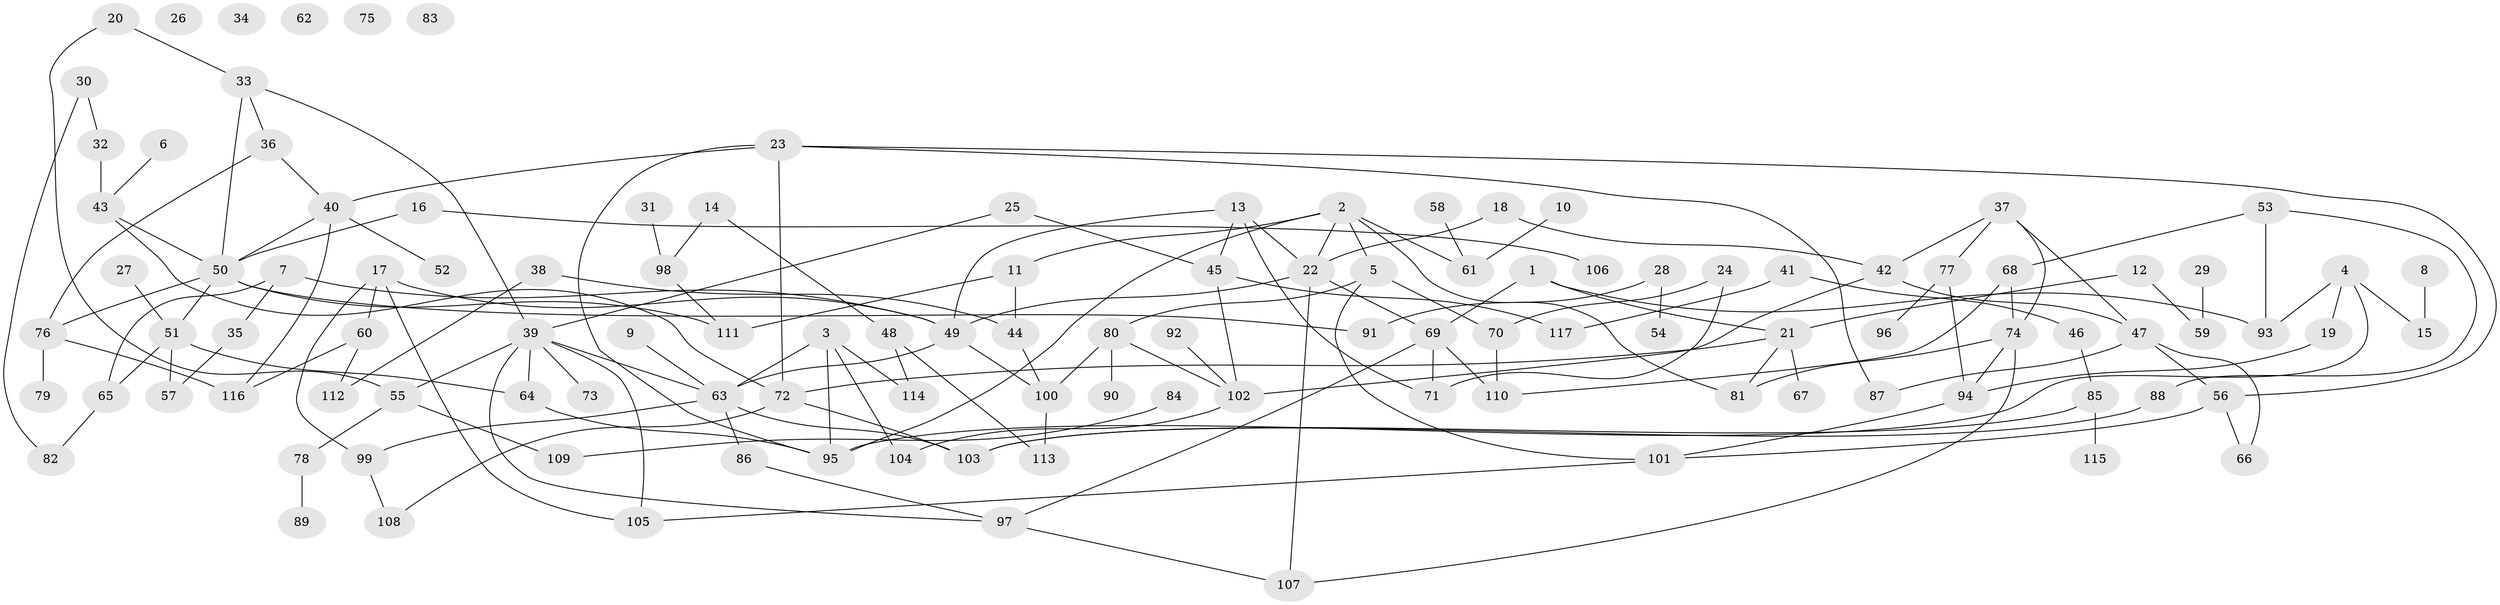 // Generated by graph-tools (version 1.1) at 2025/13/03/09/25 04:13:12]
// undirected, 117 vertices, 163 edges
graph export_dot {
graph [start="1"]
  node [color=gray90,style=filled];
  1;
  2;
  3;
  4;
  5;
  6;
  7;
  8;
  9;
  10;
  11;
  12;
  13;
  14;
  15;
  16;
  17;
  18;
  19;
  20;
  21;
  22;
  23;
  24;
  25;
  26;
  27;
  28;
  29;
  30;
  31;
  32;
  33;
  34;
  35;
  36;
  37;
  38;
  39;
  40;
  41;
  42;
  43;
  44;
  45;
  46;
  47;
  48;
  49;
  50;
  51;
  52;
  53;
  54;
  55;
  56;
  57;
  58;
  59;
  60;
  61;
  62;
  63;
  64;
  65;
  66;
  67;
  68;
  69;
  70;
  71;
  72;
  73;
  74;
  75;
  76;
  77;
  78;
  79;
  80;
  81;
  82;
  83;
  84;
  85;
  86;
  87;
  88;
  89;
  90;
  91;
  92;
  93;
  94;
  95;
  96;
  97;
  98;
  99;
  100;
  101;
  102;
  103;
  104;
  105;
  106;
  107;
  108;
  109;
  110;
  111;
  112;
  113;
  114;
  115;
  116;
  117;
  1 -- 21;
  1 -- 69;
  1 -- 93;
  2 -- 5;
  2 -- 11;
  2 -- 22;
  2 -- 61;
  2 -- 81;
  2 -- 95;
  3 -- 63;
  3 -- 95;
  3 -- 104;
  3 -- 114;
  4 -- 15;
  4 -- 19;
  4 -- 93;
  4 -- 95;
  5 -- 70;
  5 -- 80;
  5 -- 101;
  6 -- 43;
  7 -- 35;
  7 -- 49;
  7 -- 65;
  8 -- 15;
  9 -- 63;
  10 -- 61;
  11 -- 44;
  11 -- 111;
  12 -- 21;
  12 -- 59;
  13 -- 22;
  13 -- 45;
  13 -- 49;
  13 -- 71;
  14 -- 48;
  14 -- 98;
  16 -- 50;
  16 -- 106;
  17 -- 49;
  17 -- 60;
  17 -- 99;
  17 -- 105;
  18 -- 22;
  18 -- 42;
  19 -- 94;
  20 -- 33;
  20 -- 55;
  21 -- 67;
  21 -- 72;
  21 -- 81;
  22 -- 49;
  22 -- 69;
  22 -- 107;
  23 -- 40;
  23 -- 56;
  23 -- 72;
  23 -- 87;
  23 -- 95;
  24 -- 70;
  24 -- 71;
  25 -- 39;
  25 -- 45;
  27 -- 51;
  28 -- 54;
  28 -- 91;
  29 -- 59;
  30 -- 32;
  30 -- 82;
  31 -- 98;
  32 -- 43;
  33 -- 36;
  33 -- 39;
  33 -- 50;
  35 -- 57;
  36 -- 40;
  36 -- 76;
  37 -- 42;
  37 -- 47;
  37 -- 74;
  37 -- 77;
  38 -- 44;
  38 -- 112;
  39 -- 55;
  39 -- 63;
  39 -- 64;
  39 -- 73;
  39 -- 97;
  39 -- 105;
  40 -- 50;
  40 -- 52;
  40 -- 116;
  41 -- 46;
  41 -- 117;
  42 -- 47;
  42 -- 102;
  43 -- 50;
  43 -- 72;
  44 -- 100;
  45 -- 102;
  45 -- 117;
  46 -- 85;
  47 -- 56;
  47 -- 66;
  47 -- 87;
  48 -- 113;
  48 -- 114;
  49 -- 63;
  49 -- 100;
  50 -- 51;
  50 -- 76;
  50 -- 91;
  50 -- 111;
  51 -- 57;
  51 -- 64;
  51 -- 65;
  53 -- 68;
  53 -- 88;
  53 -- 93;
  55 -- 78;
  55 -- 109;
  56 -- 66;
  56 -- 101;
  58 -- 61;
  60 -- 112;
  60 -- 116;
  63 -- 86;
  63 -- 99;
  63 -- 103;
  64 -- 95;
  65 -- 82;
  68 -- 74;
  68 -- 110;
  69 -- 71;
  69 -- 97;
  69 -- 110;
  70 -- 110;
  72 -- 103;
  72 -- 108;
  74 -- 81;
  74 -- 94;
  74 -- 107;
  76 -- 79;
  76 -- 116;
  77 -- 94;
  77 -- 96;
  78 -- 89;
  80 -- 90;
  80 -- 100;
  80 -- 102;
  84 -- 109;
  85 -- 103;
  85 -- 115;
  86 -- 97;
  88 -- 103;
  92 -- 102;
  94 -- 101;
  97 -- 107;
  98 -- 111;
  99 -- 108;
  100 -- 113;
  101 -- 105;
  102 -- 104;
}
